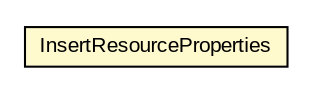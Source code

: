 #!/usr/local/bin/dot
#
# Class diagram 
# Generated by UMLGraph version R5_6-24-gf6e263 (http://www.umlgraph.org/)
#

digraph G {
	edge [fontname="arial",fontsize=10,labelfontname="arial",labelfontsize=10];
	node [fontname="arial",fontsize=10,shape=plaintext];
	nodesep=0.25;
	ranksep=0.5;
	// org.oasis_open.docs.wsrf.rp_2.InsertResourceProperties
	c699674 [label=<<table title="org.oasis_open.docs.wsrf.rp_2.InsertResourceProperties" border="0" cellborder="1" cellspacing="0" cellpadding="2" port="p" bgcolor="lemonChiffon" href="./InsertResourceProperties.html">
		<tr><td><table border="0" cellspacing="0" cellpadding="1">
<tr><td align="center" balign="center"> InsertResourceProperties </td></tr>
		</table></td></tr>
		</table>>, URL="./InsertResourceProperties.html", fontname="arial", fontcolor="black", fontsize=10.0];
}

